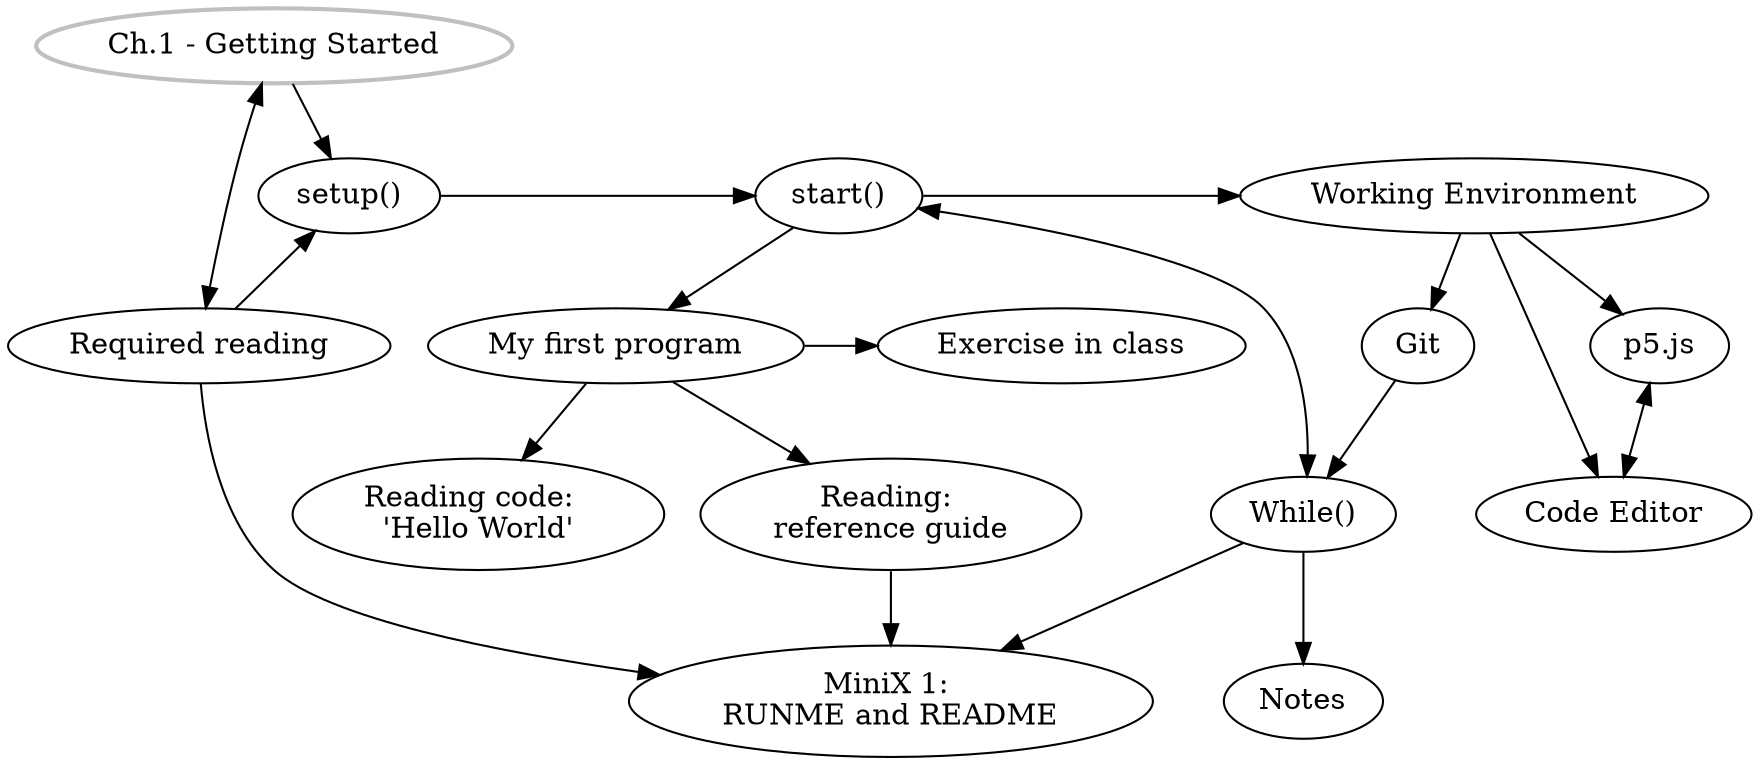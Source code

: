 digraph G {
//labels
GS [
label="Ch.1 - Getting Started",
style=bold,
color=grey,
]

SU [label="setup()"]
ST [label="start()"]
WE [label="Working Environment"]
p5 [label="p5.js"]
CE [label="Code Editor"]
MFP [label="My first program"]
EiC [label="Exercise in class"]
RC [label="Reading code:  \n'Hello World'"]
RG [label="Reading: \nreference guide"]
Git [label="Git"]
MW [label="While()"]
MX [label="MiniX 1: \nRUNME and README"]
RR [label="Required reading"]
Notes [label="Notes"]

{rank = same; ST, SU}
{rank = same; WE, SU}
{rank = same; MFP, EiC}
{rank = same; Git, EiC}
{rank = same; MFP, RR}


//graph
GS -> SU -> ST;
ST -> WE;
GS -> RR[dir=both,minlen=2];
WE -> p5;
WE -> CE;
WE -> Git;
ST -> MFP;
MFP -> EiC[minlen=2];
MFP -> RC;
MFP -> RG;
ST -> MW [dir=both];
MW -> MX, Notes;
RR -> MX, SU;
Git -> MW;
RG -> MX;
p5 -> CE [dir=both];
}
